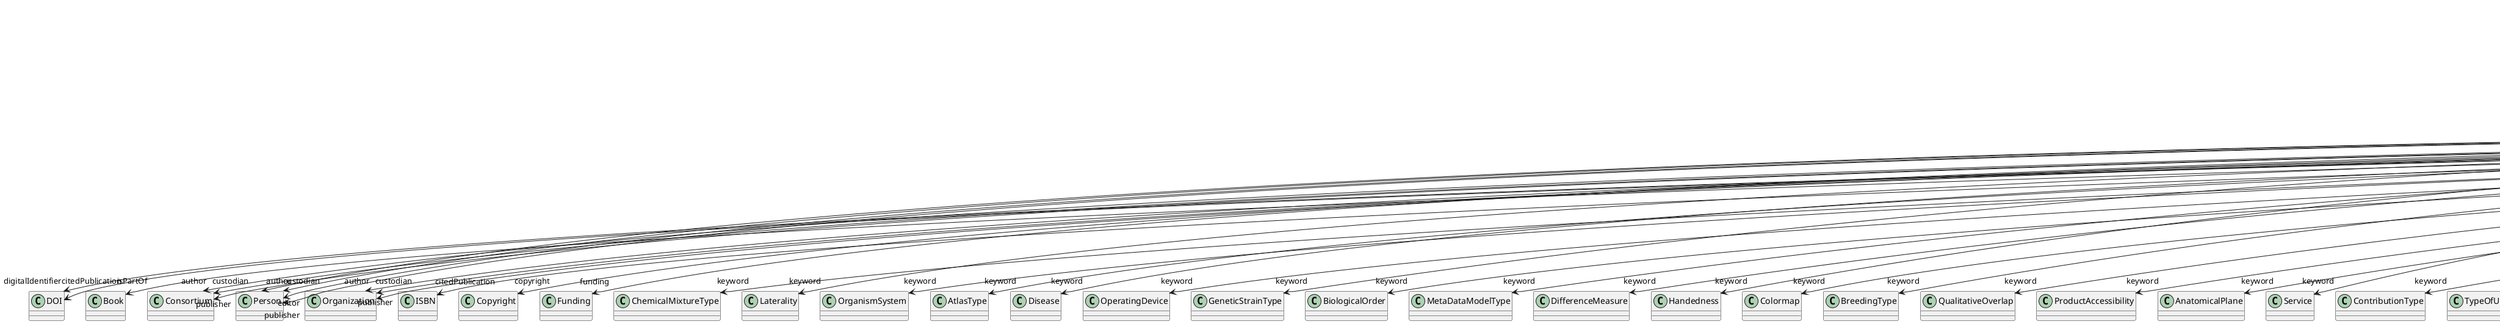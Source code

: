 @startuml
class Chapter {
+digitalIdentifier
+isPartOf
+pagination
+abstract
+author
+citedPublication
+copyright
+creationDate
+custodian
+editor
+funding
+IRI
+keyword
+license
+modificationDate
+name
+publicationDate
+publisher
+versionIdentifier

}
Chapter -d-> "digitalIdentifier" DOI
Chapter -d-> "isPartOf" Book
Chapter -d-> "author" Consortium
Chapter -d-> "author" Person
Chapter -d-> "author" Organization
Chapter -d-> "citedPublication" DOI
Chapter -d-> "citedPublication" ISBN
Chapter -d-> "copyright" Copyright
Chapter -d-> "custodian" Consortium
Chapter -d-> "custodian" Person
Chapter -d-> "custodian" Organization
Chapter -d-> "editor" Person
Chapter -d-> "funding" Funding
Chapter -d-> "keyword" ChemicalMixtureType
Chapter -d-> "keyword" Laterality
Chapter -d-> "keyword" OrganismSystem
Chapter -d-> "keyword" AtlasType
Chapter -d-> "keyword" Disease
Chapter -d-> "keyword" OperatingDevice
Chapter -d-> "keyword" GeneticStrainType
Chapter -d-> "keyword" BiologicalOrder
Chapter -d-> "keyword" MetaDataModelType
Chapter -d-> "keyword" DifferenceMeasure
Chapter -d-> "keyword" Handedness
Chapter -d-> "keyword" Colormap
Chapter -d-> "keyword" BreedingType
Chapter -d-> "keyword" QualitativeOverlap
Chapter -d-> "keyword" ProductAccessibility
Chapter -d-> "keyword" AnatomicalPlane
Chapter -d-> "keyword" Service
Chapter -d-> "keyword" ContributionType
Chapter -d-> "keyword" TypeOfUncertainty
Chapter -d-> "keyword" OpticalStimulusType
Chapter -d-> "keyword" ProgrammingLanguage
Chapter -d-> "keyword" AnnotationCriteriaType
Chapter -d-> "keyword" Terminology
Chapter -d-> "keyword" ActionStatusType
Chapter -d-> "keyword" DiseaseModel
Chapter -d-> "keyword" UnitOfMeasurement
Chapter -d-> "keyword" OperatingSystem
Chapter -d-> "keyword" AnatomicalIdentificationType
Chapter -d-> "keyword" CriteriaQualityType
Chapter -d-> "keyword" Language
Chapter -d-> "keyword" EducationalLevel
Chapter -d-> "keyword" OrganismSubstance
Chapter -d-> "keyword" ExperimentalApproach
Chapter -d-> "keyword" Technique
Chapter -d-> "keyword" DataType
Chapter -d-> "keyword" TissueSampleAttribute
Chapter -d-> "keyword" SetupType
Chapter -d-> "keyword" AnatomicalAxesOrientation
Chapter -d-> "keyword" EthicsAssessment
Chapter -d-> "keyword" UBERONParcellation
Chapter -d-> "keyword" SemanticDataType
Chapter -d-> "keyword" DeviceType
Chapter -d-> "keyword" SubcellularEntity
Chapter -d-> "keyword" ModelAbstractionLevel
Chapter -d-> "keyword" Species
Chapter -d-> "keyword" OlfactoryStimulusType
Chapter -d-> "keyword" ModelScope
Chapter -d-> "keyword" ElectricalStimulusType
Chapter -d-> "keyword" FileUsageRole
Chapter -d-> "keyword" SubjectAttribute
Chapter -d-> "keyword" CranialWindowReinforcementType
Chapter -d-> "keyword" Organ
Chapter -d-> "keyword" SoftwareFeature
Chapter -d-> "keyword" StimulationApproach
Chapter -d-> "keyword" AnalysisTechnique
Chapter -d-> "keyword" TermSuggestion
Chapter -d-> "keyword" SoftwareApplicationCategory
Chapter -d-> "keyword" LearningResourceType
Chapter -d-> "keyword" AuditoryStimulusType
Chapter -d-> "keyword" StimulationTechnique
Chapter -d-> "keyword" MeasuredQuantity
Chapter -d-> "keyword" TissueSampleType
Chapter -d-> "keyword" FileBundleGrouping
Chapter -d-> "keyword" PreparationType
Chapter -d-> "keyword" MolecularEntity
Chapter -d-> "keyword" VisualStimulusType
Chapter -d-> "keyword" CellCultureType
Chapter -d-> "keyword" GustatoryStimulusType
Chapter -d-> "keyword" AgeCategory
Chapter -d-> "keyword" FileRepositoryType
Chapter -d-> "keyword" PatchClampVariation
Chapter -d-> "keyword" CellType
Chapter -d-> "keyword" CranialWindowConstructionType
Chapter -d-> "keyword" TactileStimulusType
Chapter -d-> "keyword" BiologicalSex
Chapter -d-> "keyword" AnnotationType
Chapter -d-> "license" License
Chapter -d-> "publisher" Consortium
Chapter -d-> "publisher" Person
Chapter -d-> "publisher" Organization

@enduml